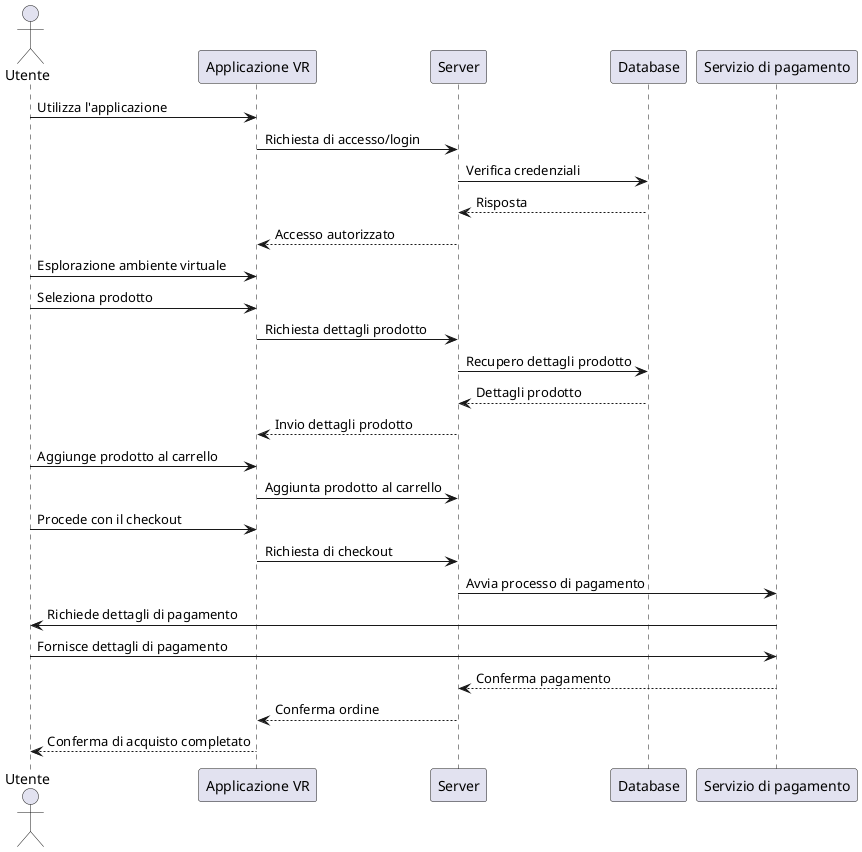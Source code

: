 @startuml
actor Utente
participant "Applicazione VR" as App
participant "Server" as Server
participant "Database" as DB
participant "Servizio di pagamento" as PaymentService

Utente -> App: Utilizza l'applicazione
App -> Server: Richiesta di accesso/login
Server -> DB: Verifica credenziali
DB --> Server: Risposta
Server --> App: Accesso autorizzato
Utente -> App: Esplorazione ambiente virtuale
Utente -> App: Seleziona prodotto
App -> Server: Richiesta dettagli prodotto
Server -> DB: Recupero dettagli prodotto
DB --> Server: Dettagli prodotto
Server --> App: Invio dettagli prodotto
Utente -> App: Aggiunge prodotto al carrello
App -> Server: Aggiunta prodotto al carrello
Utente -> App: Procede con il checkout
App -> Server: Richiesta di checkout
Server -> PaymentService: Avvia processo di pagamento
PaymentService -> Utente: Richiede dettagli di pagamento
Utente -> PaymentService: Fornisce dettagli di pagamento
PaymentService --> Server: Conferma pagamento
Server --> App: Conferma ordine
App --> Utente: Conferma di acquisto completato
@enduml